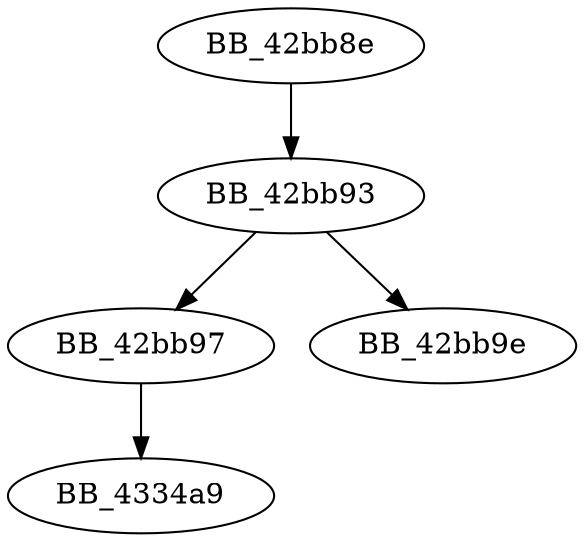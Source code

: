 DiGraph sub_42BB8E{
BB_42bb8e->BB_42bb93
BB_42bb93->BB_42bb97
BB_42bb93->BB_42bb9e
BB_42bb97->BB_4334a9
}
